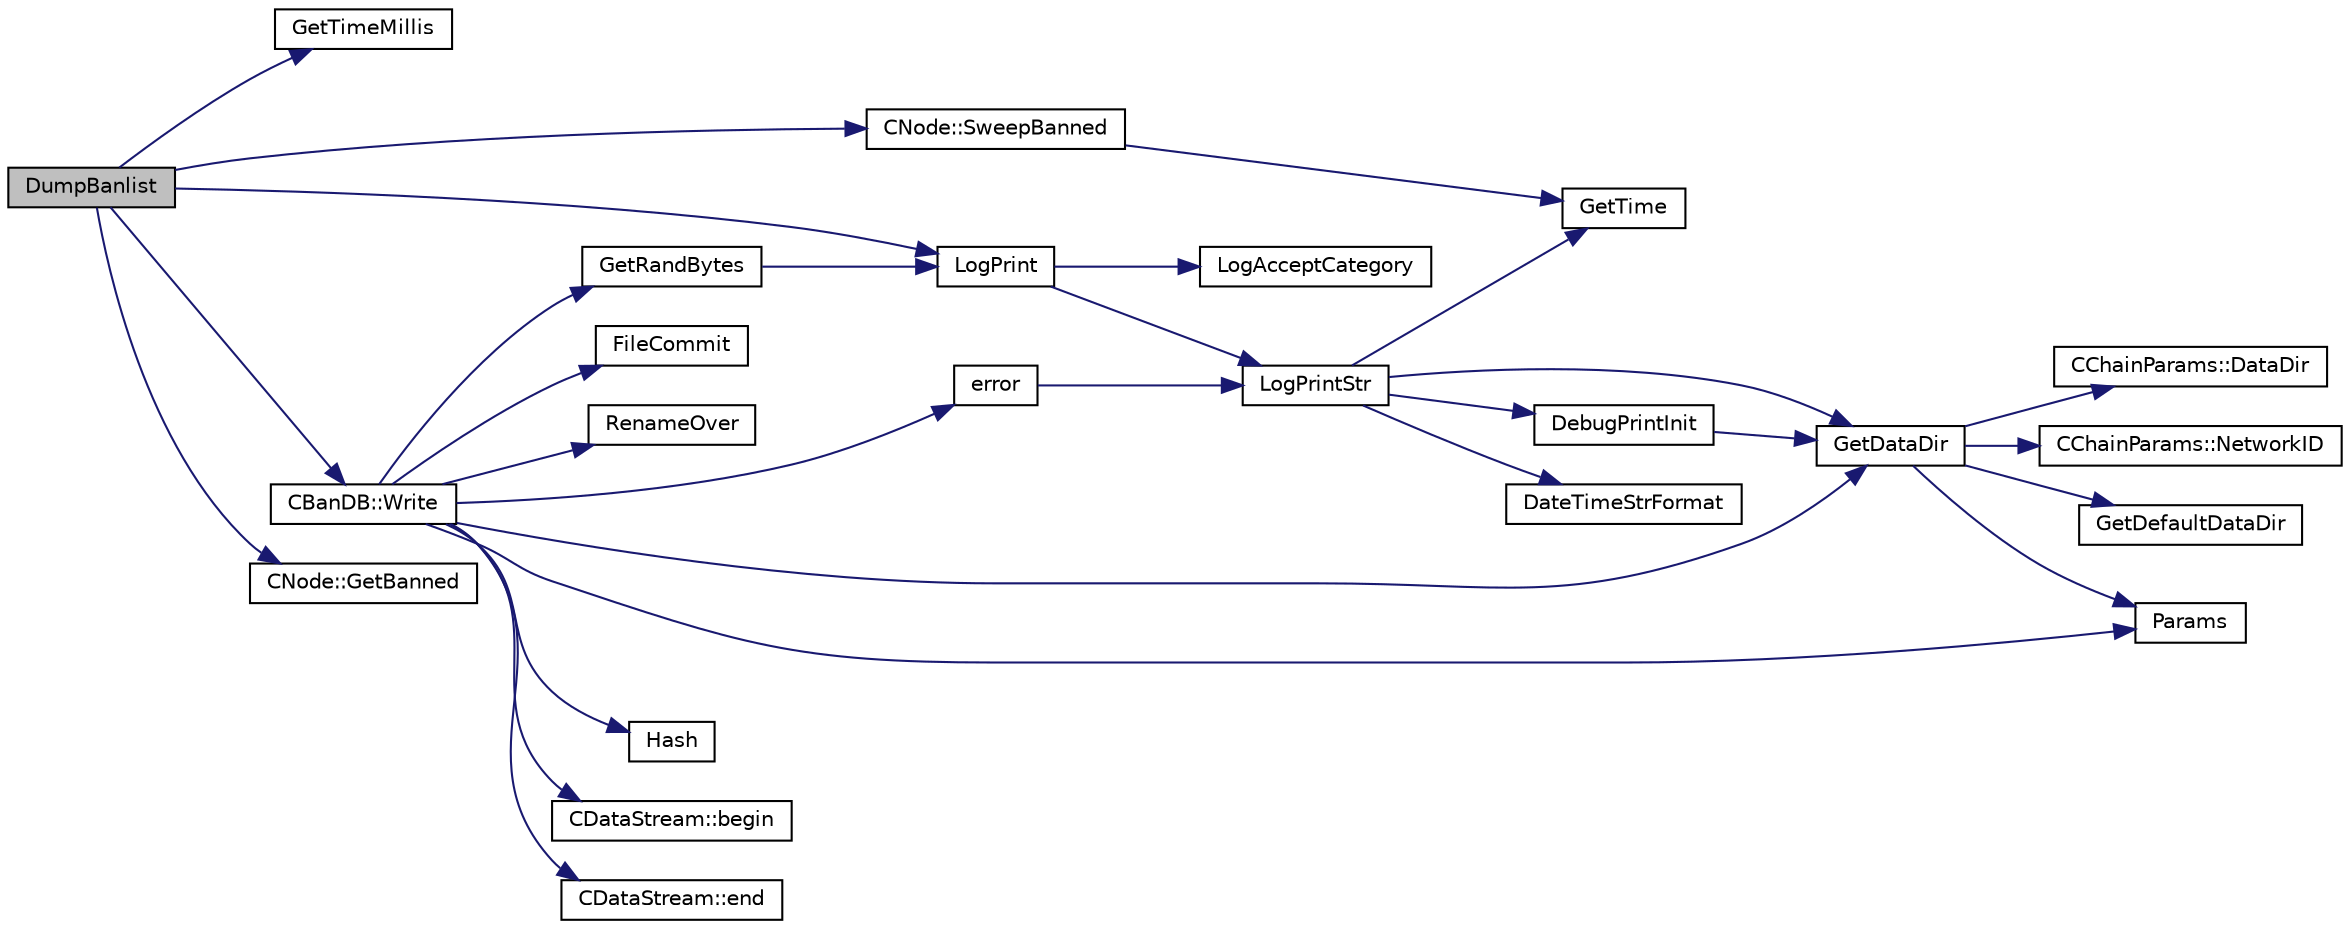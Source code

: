 digraph "DumpBanlist"
{
  edge [fontname="Helvetica",fontsize="10",labelfontname="Helvetica",labelfontsize="10"];
  node [fontname="Helvetica",fontsize="10",shape=record];
  rankdir="LR";
  Node485 [label="DumpBanlist",height=0.2,width=0.4,color="black", fillcolor="grey75", style="filled", fontcolor="black"];
  Node485 -> Node486 [color="midnightblue",fontsize="10",style="solid",fontname="Helvetica"];
  Node486 [label="GetTimeMillis",height=0.2,width=0.4,color="black", fillcolor="white", style="filled",URL="$d8/d3c/util_8h.html#a139d0fe6387b9e230a9b8bb12d9b43b9"];
  Node485 -> Node487 [color="midnightblue",fontsize="10",style="solid",fontname="Helvetica"];
  Node487 [label="CNode::SweepBanned",height=0.2,width=0.4,color="black", fillcolor="white", style="filled",URL="$d1/d64/class_c_node.html#ad8b42ef7c930421014b59e845ec5295b",tooltip="clean unused entires (if bantime has expired) "];
  Node487 -> Node488 [color="midnightblue",fontsize="10",style="solid",fontname="Helvetica"];
  Node488 [label="GetTime",height=0.2,width=0.4,color="black", fillcolor="white", style="filled",URL="$df/d2d/util_8cpp.html#a46fac5fba8ba905b5f9acb364f5d8c6f"];
  Node485 -> Node489 [color="midnightblue",fontsize="10",style="solid",fontname="Helvetica"];
  Node489 [label="CNode::GetBanned",height=0.2,width=0.4,color="black", fillcolor="white", style="filled",URL="$d1/d64/class_c_node.html#ac7dc25e8d4c24df89befe4dcc2060372"];
  Node485 -> Node490 [color="midnightblue",fontsize="10",style="solid",fontname="Helvetica"];
  Node490 [label="CBanDB::Write",height=0.2,width=0.4,color="black", fillcolor="white", style="filled",URL="$dd/db6/class_c_ban_d_b.html#a0550a06c6b5987869f557467fe7f9896"];
  Node490 -> Node491 [color="midnightblue",fontsize="10",style="solid",fontname="Helvetica"];
  Node491 [label="GetRandBytes",height=0.2,width=0.4,color="black", fillcolor="white", style="filled",URL="$df/d2d/util_8cpp.html#acf52c2aa8213c7b15e26594a2264ed8a"];
  Node491 -> Node492 [color="midnightblue",fontsize="10",style="solid",fontname="Helvetica"];
  Node492 [label="LogPrint",height=0.2,width=0.4,color="black", fillcolor="white", style="filled",URL="$d8/d3c/util_8h.html#aab1f837a2366f424bdc996fdf6352171"];
  Node492 -> Node493 [color="midnightblue",fontsize="10",style="solid",fontname="Helvetica"];
  Node493 [label="LogAcceptCategory",height=0.2,width=0.4,color="black", fillcolor="white", style="filled",URL="$d8/d3c/util_8h.html#a343d2a13efe00125f78d25dafb0a8d98"];
  Node492 -> Node494 [color="midnightblue",fontsize="10",style="solid",fontname="Helvetica"];
  Node494 [label="LogPrintStr",height=0.2,width=0.4,color="black", fillcolor="white", style="filled",URL="$d8/d3c/util_8h.html#afd4c3002b2797c0560adddb6af3ca1da"];
  Node494 -> Node495 [color="midnightblue",fontsize="10",style="solid",fontname="Helvetica"];
  Node495 [label="DebugPrintInit",height=0.2,width=0.4,color="black", fillcolor="white", style="filled",URL="$df/d2d/util_8cpp.html#a751ff5f21d880737811136b5e0bcea12"];
  Node495 -> Node496 [color="midnightblue",fontsize="10",style="solid",fontname="Helvetica"];
  Node496 [label="GetDataDir",height=0.2,width=0.4,color="black", fillcolor="white", style="filled",URL="$df/d2d/util_8cpp.html#ab83866a054745d4b30a3948a1b44beba"];
  Node496 -> Node497 [color="midnightblue",fontsize="10",style="solid",fontname="Helvetica"];
  Node497 [label="Params",height=0.2,width=0.4,color="black", fillcolor="white", style="filled",URL="$df/dbf/chainparams_8cpp.html#ace5c5b706d71a324a417dd2db394fd4a",tooltip="Return the currently selected parameters. "];
  Node496 -> Node498 [color="midnightblue",fontsize="10",style="solid",fontname="Helvetica"];
  Node498 [label="CChainParams::NetworkID",height=0.2,width=0.4,color="black", fillcolor="white", style="filled",URL="$d1/d4f/class_c_chain_params.html#a90dc493ec0c0325c98c3ac06eb99862b"];
  Node496 -> Node499 [color="midnightblue",fontsize="10",style="solid",fontname="Helvetica"];
  Node499 [label="GetDefaultDataDir",height=0.2,width=0.4,color="black", fillcolor="white", style="filled",URL="$df/d2d/util_8cpp.html#ab272995de020a3bcbf743be630e485c6"];
  Node496 -> Node500 [color="midnightblue",fontsize="10",style="solid",fontname="Helvetica"];
  Node500 [label="CChainParams::DataDir",height=0.2,width=0.4,color="black", fillcolor="white", style="filled",URL="$d1/d4f/class_c_chain_params.html#a959488b5d8e6fe62857940b831d73a78"];
  Node494 -> Node496 [color="midnightblue",fontsize="10",style="solid",fontname="Helvetica"];
  Node494 -> Node501 [color="midnightblue",fontsize="10",style="solid",fontname="Helvetica"];
  Node501 [label="DateTimeStrFormat",height=0.2,width=0.4,color="black", fillcolor="white", style="filled",URL="$df/d2d/util_8cpp.html#a749bc6776c8ec72d7c5e4dea56aee415"];
  Node494 -> Node488 [color="midnightblue",fontsize="10",style="solid",fontname="Helvetica"];
  Node490 -> Node497 [color="midnightblue",fontsize="10",style="solid",fontname="Helvetica"];
  Node490 -> Node502 [color="midnightblue",fontsize="10",style="solid",fontname="Helvetica"];
  Node502 [label="Hash",height=0.2,width=0.4,color="black", fillcolor="white", style="filled",URL="$db/dfb/hash_8h.html#ab3f6c437460137530d86e09c2c102e99"];
  Node490 -> Node503 [color="midnightblue",fontsize="10",style="solid",fontname="Helvetica"];
  Node503 [label="CDataStream::begin",height=0.2,width=0.4,color="black", fillcolor="white", style="filled",URL="$d5/d41/class_c_data_stream.html#a2355d11752d8622badfbc03e9ed192fd"];
  Node490 -> Node504 [color="midnightblue",fontsize="10",style="solid",fontname="Helvetica"];
  Node504 [label="CDataStream::end",height=0.2,width=0.4,color="black", fillcolor="white", style="filled",URL="$d5/d41/class_c_data_stream.html#a66409dbd4403682fe674e2e71173cab4"];
  Node490 -> Node496 [color="midnightblue",fontsize="10",style="solid",fontname="Helvetica"];
  Node490 -> Node505 [color="midnightblue",fontsize="10",style="solid",fontname="Helvetica"];
  Node505 [label="error",height=0.2,width=0.4,color="black", fillcolor="white", style="filled",URL="$d8/d3c/util_8h.html#af8985880cf4ef26df0a5aa2ffcb76662"];
  Node505 -> Node494 [color="midnightblue",fontsize="10",style="solid",fontname="Helvetica"];
  Node490 -> Node506 [color="midnightblue",fontsize="10",style="solid",fontname="Helvetica"];
  Node506 [label="FileCommit",height=0.2,width=0.4,color="black", fillcolor="white", style="filled",URL="$df/d2d/util_8cpp.html#a7572b77c2a5191de8d40d4050322ab84"];
  Node490 -> Node507 [color="midnightblue",fontsize="10",style="solid",fontname="Helvetica"];
  Node507 [label="RenameOver",height=0.2,width=0.4,color="black", fillcolor="white", style="filled",URL="$df/d2d/util_8cpp.html#ad8f8509a84cc6f53344a5ac76369c327"];
  Node485 -> Node492 [color="midnightblue",fontsize="10",style="solid",fontname="Helvetica"];
}
